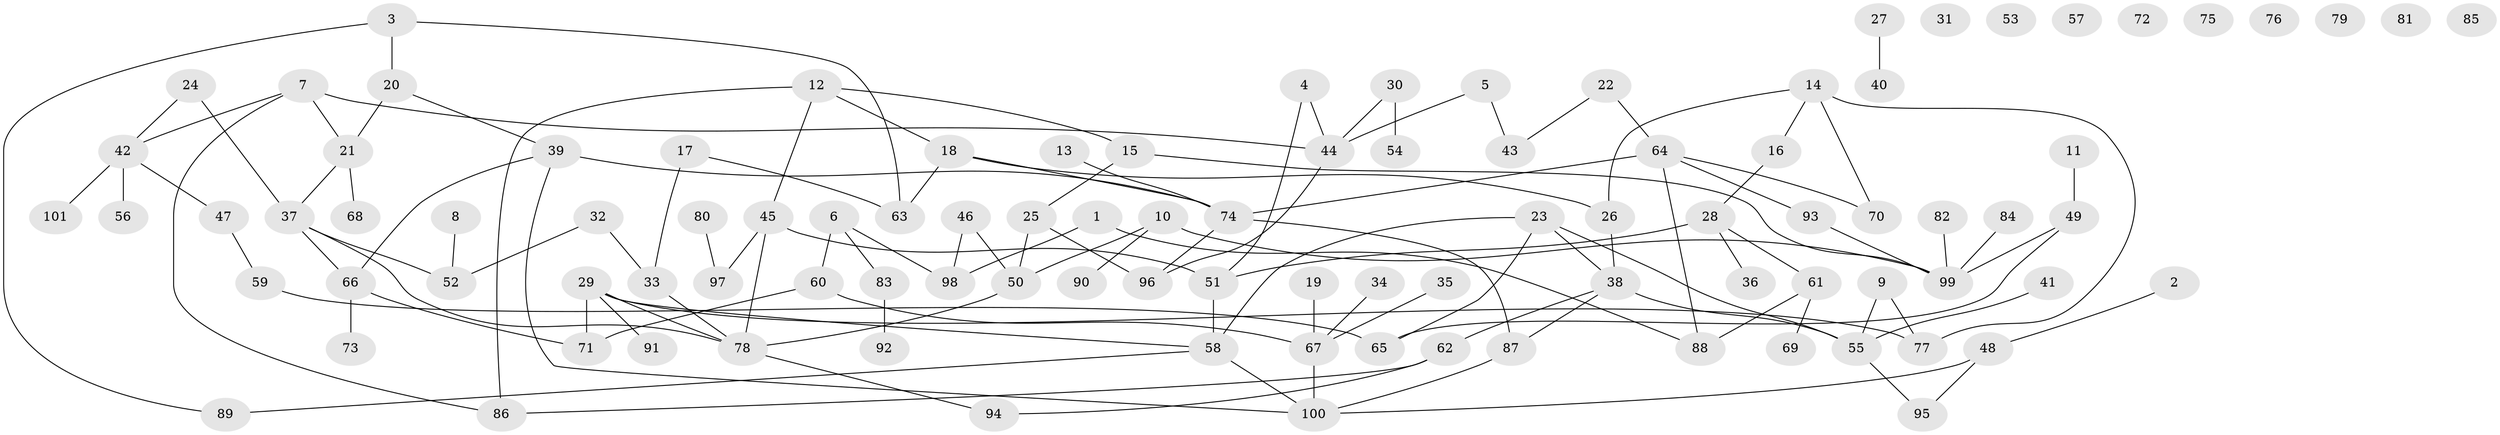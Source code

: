 // coarse degree distribution, {3: 0.09090909090909091, 4: 0.22727272727272727, 2: 0.22727272727272727, 7: 0.045454545454545456, 5: 0.09090909090909091, 9: 0.09090909090909091, 8: 0.09090909090909091, 1: 0.13636363636363635}
// Generated by graph-tools (version 1.1) at 2025/35/03/04/25 23:35:45]
// undirected, 101 vertices, 125 edges
graph export_dot {
  node [color=gray90,style=filled];
  1;
  2;
  3;
  4;
  5;
  6;
  7;
  8;
  9;
  10;
  11;
  12;
  13;
  14;
  15;
  16;
  17;
  18;
  19;
  20;
  21;
  22;
  23;
  24;
  25;
  26;
  27;
  28;
  29;
  30;
  31;
  32;
  33;
  34;
  35;
  36;
  37;
  38;
  39;
  40;
  41;
  42;
  43;
  44;
  45;
  46;
  47;
  48;
  49;
  50;
  51;
  52;
  53;
  54;
  55;
  56;
  57;
  58;
  59;
  60;
  61;
  62;
  63;
  64;
  65;
  66;
  67;
  68;
  69;
  70;
  71;
  72;
  73;
  74;
  75;
  76;
  77;
  78;
  79;
  80;
  81;
  82;
  83;
  84;
  85;
  86;
  87;
  88;
  89;
  90;
  91;
  92;
  93;
  94;
  95;
  96;
  97;
  98;
  99;
  100;
  101;
  1 -- 88;
  1 -- 98;
  2 -- 48;
  3 -- 20;
  3 -- 63;
  3 -- 89;
  4 -- 44;
  4 -- 51;
  5 -- 43;
  5 -- 44;
  6 -- 60;
  6 -- 83;
  6 -- 98;
  7 -- 21;
  7 -- 42;
  7 -- 44;
  7 -- 86;
  8 -- 52;
  9 -- 55;
  9 -- 77;
  10 -- 50;
  10 -- 90;
  10 -- 99;
  11 -- 49;
  12 -- 15;
  12 -- 18;
  12 -- 45;
  12 -- 86;
  13 -- 74;
  14 -- 16;
  14 -- 26;
  14 -- 70;
  14 -- 77;
  15 -- 25;
  15 -- 99;
  16 -- 28;
  17 -- 33;
  17 -- 63;
  18 -- 26;
  18 -- 63;
  18 -- 74;
  19 -- 67;
  20 -- 21;
  20 -- 39;
  21 -- 37;
  21 -- 68;
  22 -- 43;
  22 -- 64;
  23 -- 38;
  23 -- 55;
  23 -- 58;
  23 -- 65;
  24 -- 37;
  24 -- 42;
  25 -- 50;
  25 -- 96;
  26 -- 38;
  27 -- 40;
  28 -- 36;
  28 -- 51;
  28 -- 61;
  29 -- 58;
  29 -- 71;
  29 -- 77;
  29 -- 78;
  29 -- 91;
  30 -- 44;
  30 -- 54;
  32 -- 33;
  32 -- 52;
  33 -- 78;
  34 -- 67;
  35 -- 67;
  37 -- 52;
  37 -- 66;
  37 -- 78;
  38 -- 55;
  38 -- 62;
  38 -- 87;
  39 -- 66;
  39 -- 74;
  39 -- 100;
  41 -- 55;
  42 -- 47;
  42 -- 56;
  42 -- 101;
  44 -- 96;
  45 -- 51;
  45 -- 78;
  45 -- 97;
  46 -- 50;
  46 -- 98;
  47 -- 59;
  48 -- 95;
  48 -- 100;
  49 -- 65;
  49 -- 99;
  50 -- 78;
  51 -- 58;
  55 -- 95;
  58 -- 89;
  58 -- 100;
  59 -- 65;
  60 -- 67;
  60 -- 71;
  61 -- 69;
  61 -- 88;
  62 -- 86;
  62 -- 94;
  64 -- 70;
  64 -- 74;
  64 -- 88;
  64 -- 93;
  66 -- 71;
  66 -- 73;
  67 -- 100;
  74 -- 87;
  74 -- 96;
  78 -- 94;
  80 -- 97;
  82 -- 99;
  83 -- 92;
  84 -- 99;
  87 -- 100;
  93 -- 99;
}
